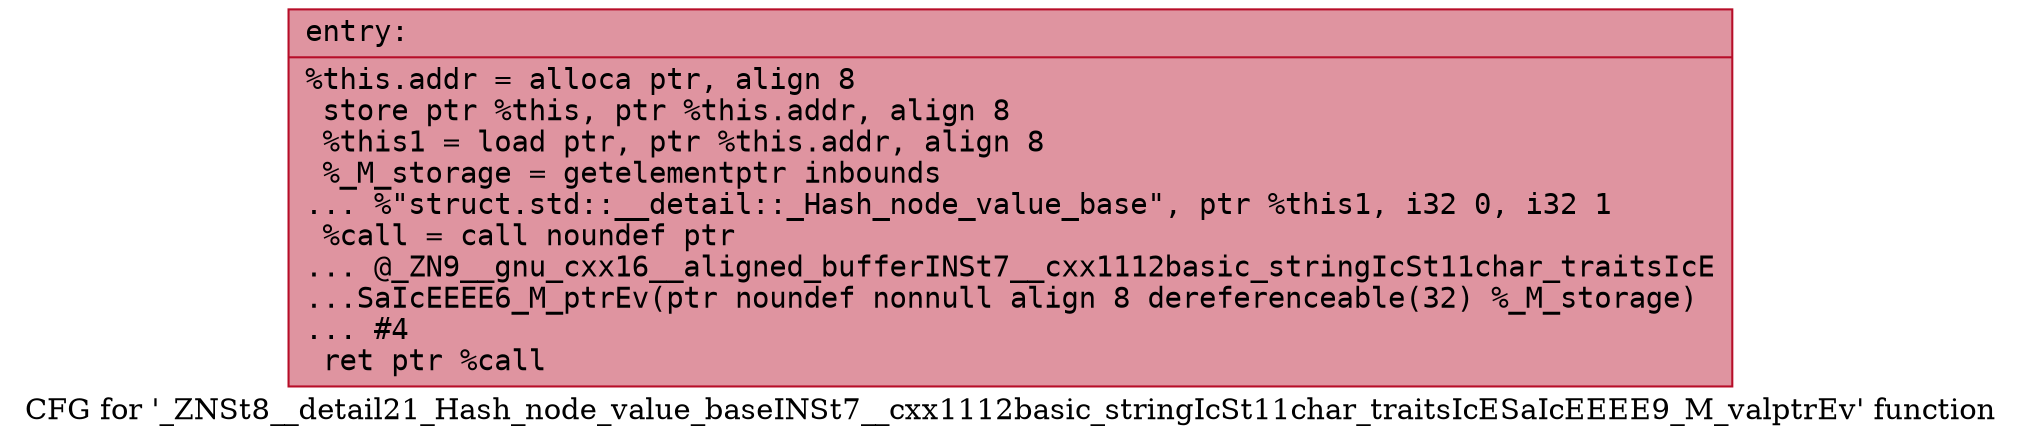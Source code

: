 digraph "CFG for '_ZNSt8__detail21_Hash_node_value_baseINSt7__cxx1112basic_stringIcSt11char_traitsIcESaIcEEEE9_M_valptrEv' function" {
	label="CFG for '_ZNSt8__detail21_Hash_node_value_baseINSt7__cxx1112basic_stringIcSt11char_traitsIcESaIcEEEE9_M_valptrEv' function";

	Node0x55c7e097ae60 [shape=record,color="#b70d28ff", style=filled, fillcolor="#b70d2870" fontname="Courier",label="{entry:\l|  %this.addr = alloca ptr, align 8\l  store ptr %this, ptr %this.addr, align 8\l  %this1 = load ptr, ptr %this.addr, align 8\l  %_M_storage = getelementptr inbounds\l... %\"struct.std::__detail::_Hash_node_value_base\", ptr %this1, i32 0, i32 1\l  %call = call noundef ptr\l... @_ZN9__gnu_cxx16__aligned_bufferINSt7__cxx1112basic_stringIcSt11char_traitsIcE\l...SaIcEEEE6_M_ptrEv(ptr noundef nonnull align 8 dereferenceable(32) %_M_storage)\l... #4\l  ret ptr %call\l}"];
}
